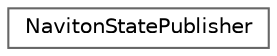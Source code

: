 digraph "Graphical Class Hierarchy"
{
 // LATEX_PDF_SIZE
  bgcolor="transparent";
  edge [fontname=Helvetica,fontsize=10,labelfontname=Helvetica,labelfontsize=10];
  node [fontname=Helvetica,fontsize=10,shape=box,height=0.2,width=0.4];
  rankdir="LR";
  Node0 [id="Node000000",label="NavitonStatePublisher",height=0.2,width=0.4,color="grey40", fillcolor="white", style="filled",URL="$class_naviton_state_publisher.html",tooltip=" "];
}
